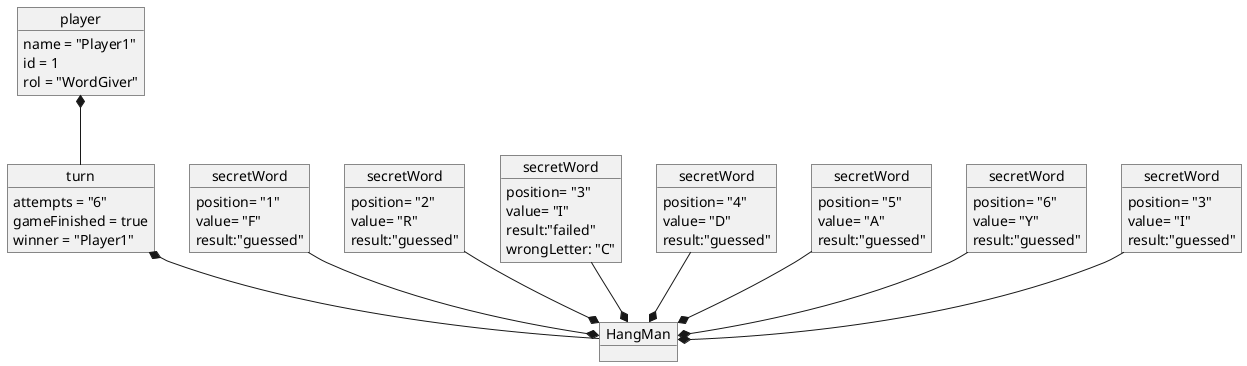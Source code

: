 @startuml

object player
object HangMan

player : name = "Player1"
player : id = 1
player : rol = "WordGiver"

object turn

turn : attempts = "6"
turn : gameFinished = true
turn : winner = "Player1"


object "secretWord" as SecretWord1{
    position= "1"
    value= "F"
    result:"guessed"
}
object "secretWord" as SecretWord2{
    position= "2"
    value= "R"
    result:"guessed"

}
object "secretWord" as SecretWord3{
    position= "3"
    value= "I"
    result:"failed"
    wrongLetter: "C"
}
object "secretWord" as SecretWord4{
    position= "4"
    value= "D"
    result:"guessed"

}
object "secretWord" as SecretWord5{
    position= "5"
    value= "A"
    result:"guessed"

}
object "secretWord" as SecretWord6{
    position= "6"
    value= "Y"
    result:"guessed"

}
object "secretWord" as SecretWord7{
    position= "3"
    value= "I"
    result:"guessed"

}

player*--turn
turn*-down-HangMan

SecretWord1--*HangMan
SecretWord2--*HangMan
SecretWord3--*HangMan
SecretWord4--*HangMan
SecretWord5--*HangMan
SecretWord6--*HangMan
SecretWord7--*HangMan

@enduml